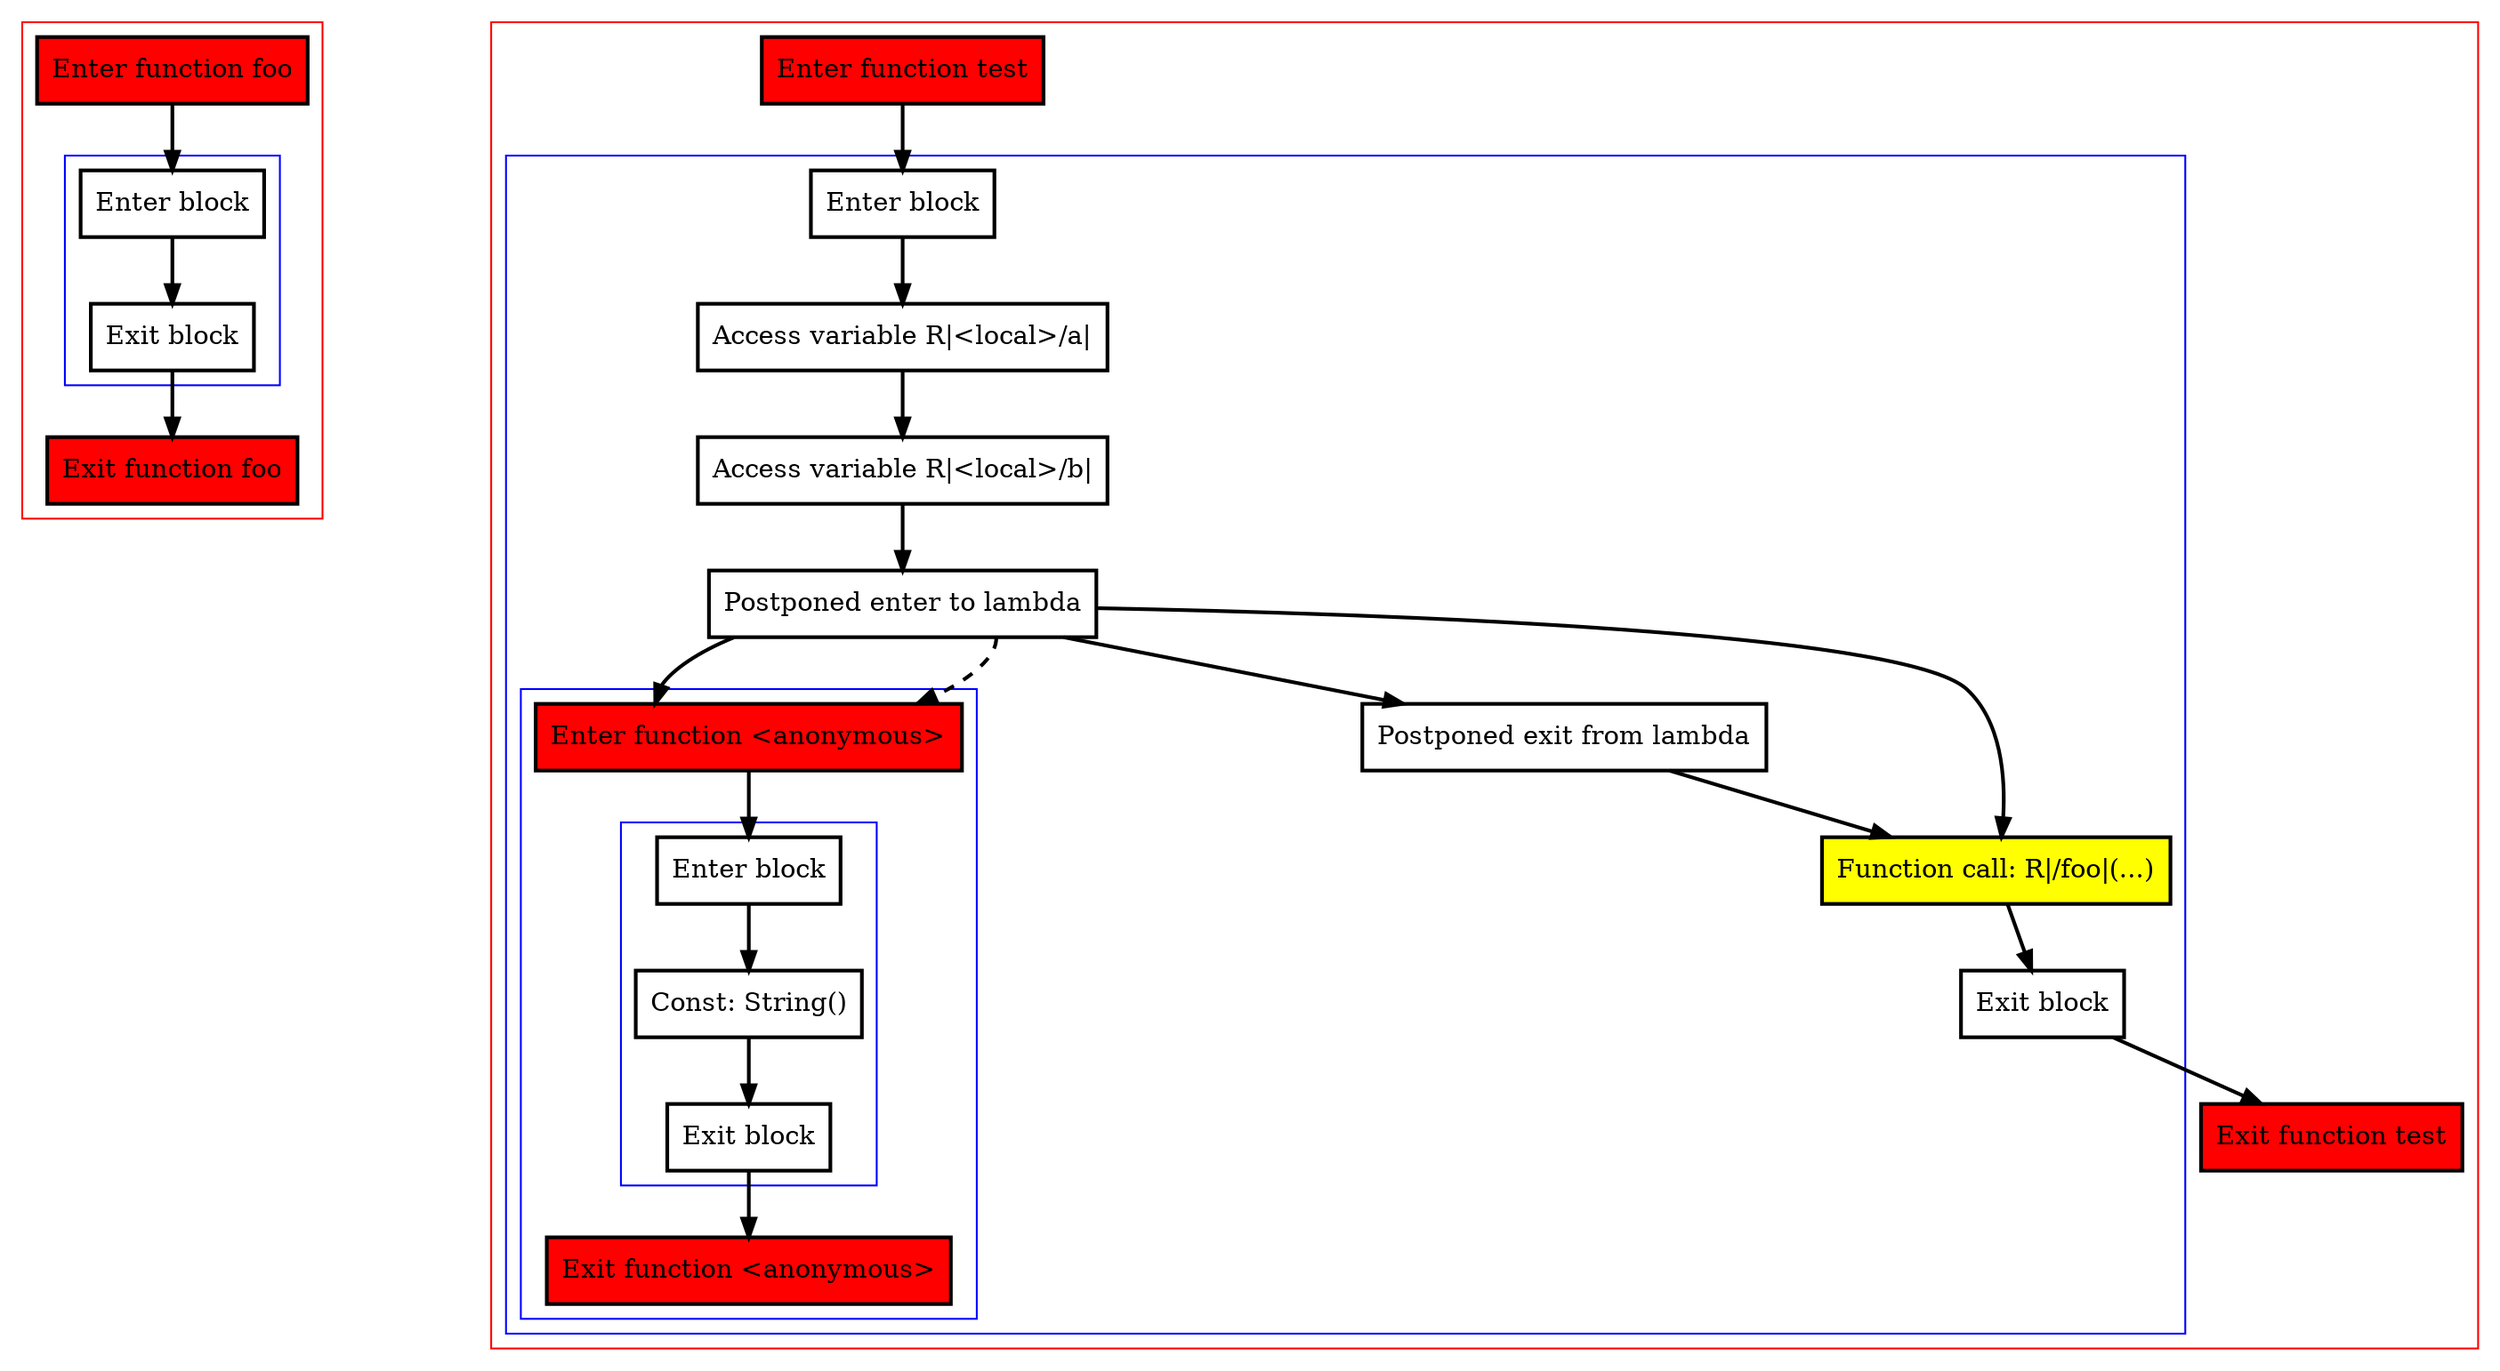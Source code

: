 digraph postponedLambdas_kt {
    graph [nodesep=3]
    node [shape=box penwidth=2]
    edge [penwidth=2]

    subgraph cluster_0 {
        color=red
        0 [label="Enter function foo" style="filled" fillcolor=red];
        subgraph cluster_1 {
            color=blue
            1 [label="Enter block"];
            2 [label="Exit block"];
        }
        3 [label="Exit function foo" style="filled" fillcolor=red];
    }
    0 -> {1};
    1 -> {2};
    2 -> {3};

    subgraph cluster_2 {
        color=red
        4 [label="Enter function test" style="filled" fillcolor=red];
        subgraph cluster_3 {
            color=blue
            5 [label="Enter block"];
            6 [label="Access variable R|<local>/a|"];
            7 [label="Access variable R|<local>/b|"];
            8 [label="Postponed enter to lambda"];
            subgraph cluster_4 {
                color=blue
                9 [label="Enter function <anonymous>" style="filled" fillcolor=red];
                subgraph cluster_5 {
                    color=blue
                    10 [label="Enter block"];
                    11 [label="Const: String()"];
                    12 [label="Exit block"];
                }
                13 [label="Exit function <anonymous>" style="filled" fillcolor=red];
            }
            14 [label="Postponed exit from lambda"];
            15 [label="Function call: R|/foo|(...)" style="filled" fillcolor=yellow];
            16 [label="Exit block"];
        }
        17 [label="Exit function test" style="filled" fillcolor=red];
    }
    4 -> {5};
    5 -> {6};
    6 -> {7};
    7 -> {8};
    8 -> {9 14 15};
    8 -> {9} [style=dashed];
    9 -> {10};
    10 -> {11};
    11 -> {12};
    12 -> {13};
    14 -> {15};
    15 -> {16};
    16 -> {17};

}

